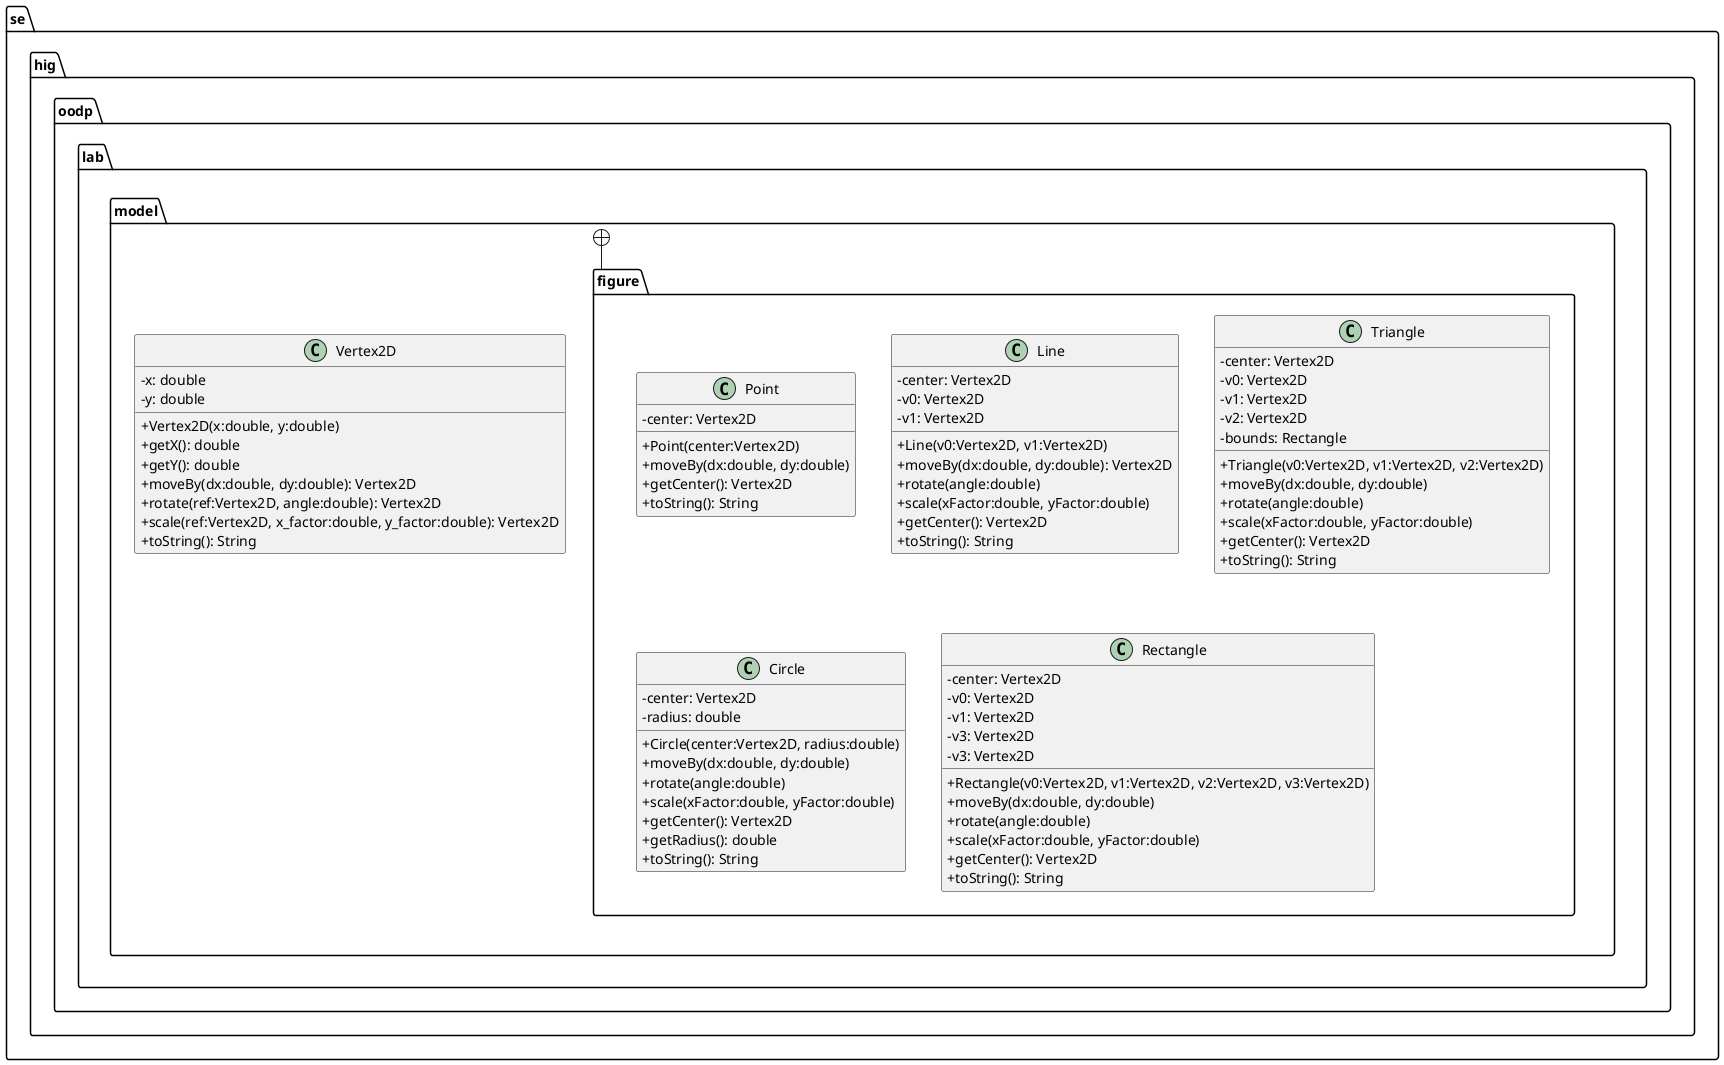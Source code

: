 @startuml
' ____________________________________________________________________________
' ____ CONFIGURATION OPTIONS __________________________________________________

skinparam packageStyle folder

' don't use characters to indicate visibility
skinparam classAttributeIconsize 0


' ____________________________________________________________________________
' ____ CLASS DEFINITIONS ______________________________________________________
package se.hig.oodp.lab.model {
    class Vertex2D {
        -x: double
        -y: double
        +Vertex2D(x:double, y:double)
        +getX(): double
        +getY(): double
        +moveBy(dx:double, dy:double): Vertex2D
        +rotate(ref:Vertex2D, angle:double): Vertex2D
        +scale(ref:Vertex2D, x_factor:double, y_factor:double): Vertex2D
        +toString(): String
    }
}

package se.hig.oodp.lab.model.figure {
    class Point {
        -center: Vertex2D
        +Point(center:Vertex2D)
        +moveBy(dx:double, dy:double)
        +getCenter(): Vertex2D
        +toString(): String
    }

    class Line {
        -center: Vertex2D
        -v0: Vertex2D
        -v1: Vertex2D
        +Line(v0:Vertex2D, v1:Vertex2D)
        +moveBy(dx:double, dy:double): Vertex2D
        +rotate(angle:double)
        +scale(xFactor:double, yFactor:double)
        +getCenter(): Vertex2D
        +toString(): String
    }

    class Triangle {
        -center: Vertex2D
        -v0: Vertex2D
        -v1: Vertex2D
        -v2: Vertex2D
        -bounds: Rectangle

        +Triangle(v0:Vertex2D, v1:Vertex2D, v2:Vertex2D)
        +moveBy(dx:double, dy:double)
        +rotate(angle:double)
        +scale(xFactor:double, yFactor:double)
        +getCenter(): Vertex2D
        +toString(): String
    }

    class Circle {
        -center: Vertex2D
        -radius: double

        +Circle(center:Vertex2D, radius:double)
        +moveBy(dx:double, dy:double)
        +rotate(angle:double)
        +scale(xFactor:double, yFactor:double)
        +getCenter(): Vertex2D
        +getRadius(): double
        +toString(): String
    }

    class Rectangle {
        -center: Vertex2D
        -v0: Vertex2D
        -v1: Vertex2D
        -v3: Vertex2D
        -v3: Vertex2D

        +Rectangle(v0:Vertex2D, v1:Vertex2D, v2:Vertex2D, v3:Vertex2D)
        +moveBy(dx:double, dy:double)
        +rotate(angle:double)
        +scale(xFactor:double, yFactor:double)
        +getCenter(): Vertex2D
        +toString(): String
    }
}


' ____________________________________________________________________________
' ____ PACKAGE HIERARCHY _____________________________________________________
se.hig.oodp.lab.model +-- se.hig.oodp.lab.model.figure


' ____________________________________________________________________________
' ____ RELATIONS BETWEEN CLASSES _____________________________________________





@enduml
